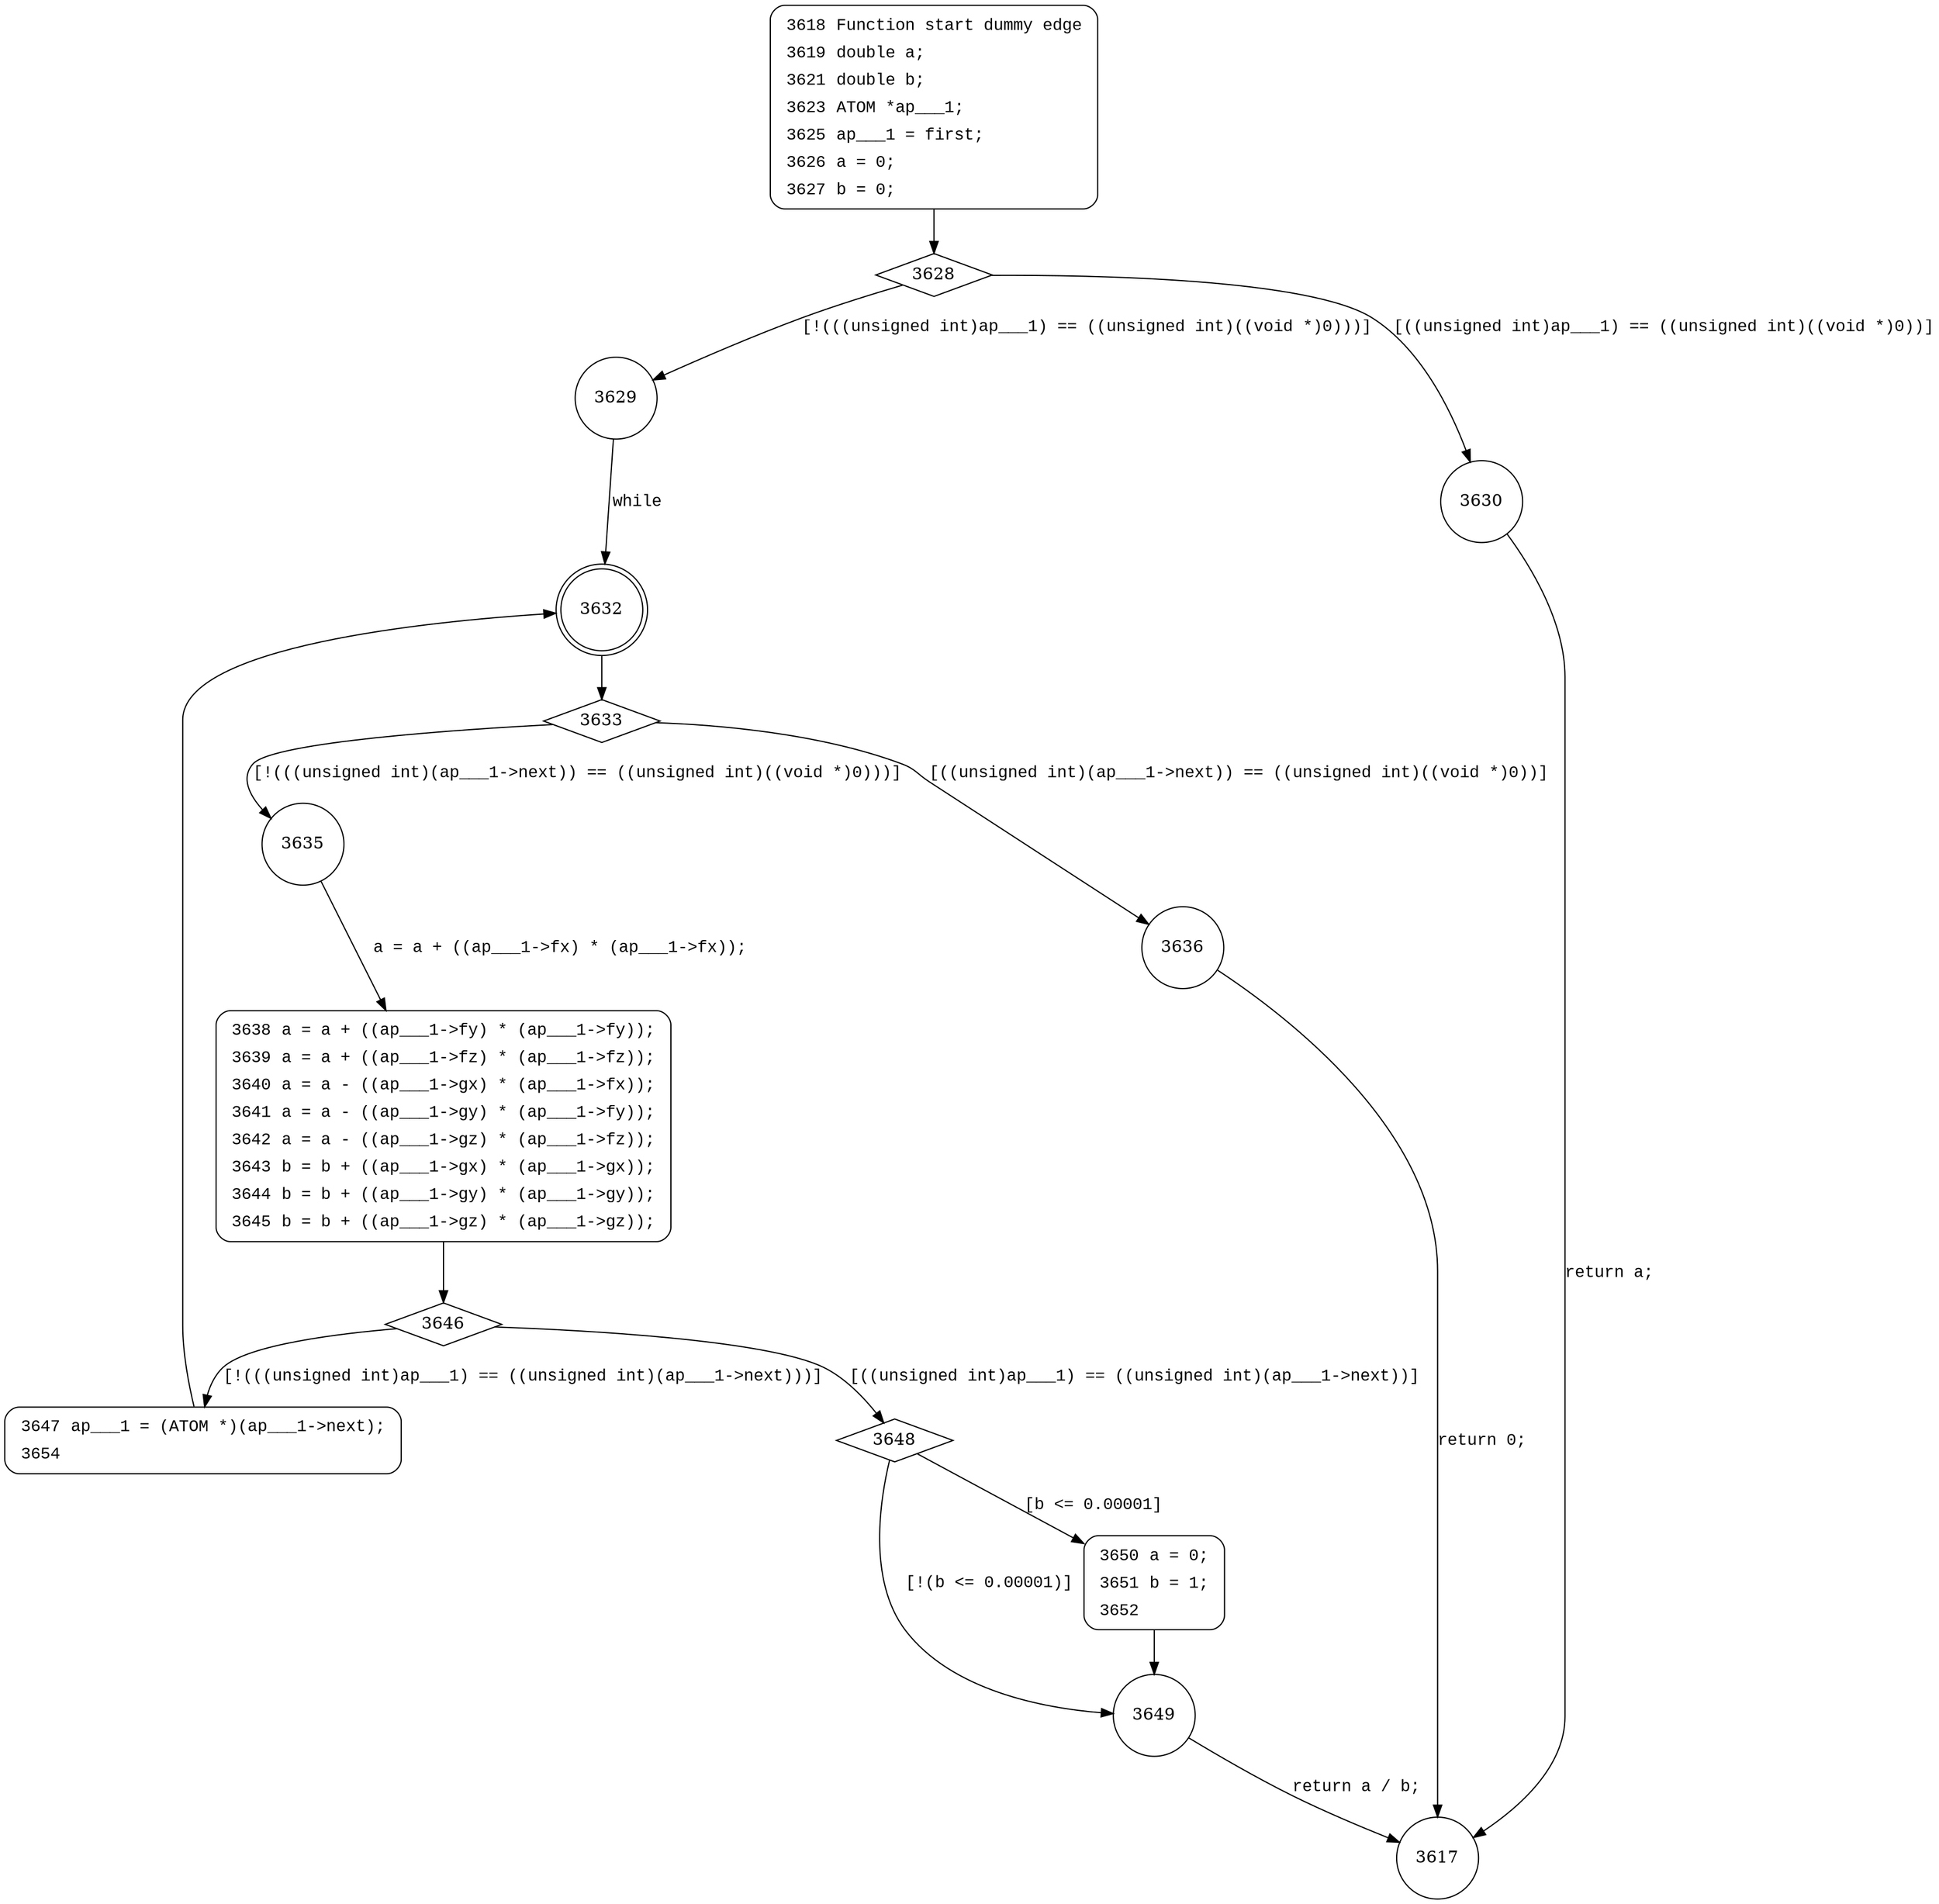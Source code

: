 digraph a_pr_beta {
3628 [shape="diamond"]
3629 [shape="circle"]
3630 [shape="circle"]
3632 [shape="doublecircle"]
3633 [shape="diamond"]
3635 [shape="circle"]
3636 [shape="circle"]
3638 [shape="circle"]
3646 [shape="diamond"]
3647 [shape="circle"]
3648 [shape="diamond"]
3649 [shape="circle"]
3650 [shape="circle"]
3617 [shape="circle"]
3618 [style="filled,bold" penwidth="1" fillcolor="white" fontname="Courier New" shape="Mrecord" label=<<table border="0" cellborder="0" cellpadding="3" bgcolor="white"><tr><td align="right">3618</td><td align="left">Function start dummy edge</td></tr><tr><td align="right">3619</td><td align="left">double a;</td></tr><tr><td align="right">3621</td><td align="left">double b;</td></tr><tr><td align="right">3623</td><td align="left">ATOM *ap___1;</td></tr><tr><td align="right">3625</td><td align="left">ap___1 = first;</td></tr><tr><td align="right">3626</td><td align="left">a = 0;</td></tr><tr><td align="right">3627</td><td align="left">b = 0;</td></tr></table>>]
3618 -> 3628[label=""]
3638 [style="filled,bold" penwidth="1" fillcolor="white" fontname="Courier New" shape="Mrecord" label=<<table border="0" cellborder="0" cellpadding="3" bgcolor="white"><tr><td align="right">3638</td><td align="left">a = a + ((ap___1-&gt;fy) * (ap___1-&gt;fy));</td></tr><tr><td align="right">3639</td><td align="left">a = a + ((ap___1-&gt;fz) * (ap___1-&gt;fz));</td></tr><tr><td align="right">3640</td><td align="left">a = a - ((ap___1-&gt;gx) * (ap___1-&gt;fx));</td></tr><tr><td align="right">3641</td><td align="left">a = a - ((ap___1-&gt;gy) * (ap___1-&gt;fy));</td></tr><tr><td align="right">3642</td><td align="left">a = a - ((ap___1-&gt;gz) * (ap___1-&gt;fz));</td></tr><tr><td align="right">3643</td><td align="left">b = b + ((ap___1-&gt;gx) * (ap___1-&gt;gx));</td></tr><tr><td align="right">3644</td><td align="left">b = b + ((ap___1-&gt;gy) * (ap___1-&gt;gy));</td></tr><tr><td align="right">3645</td><td align="left">b = b + ((ap___1-&gt;gz) * (ap___1-&gt;gz));</td></tr></table>>]
3638 -> 3646[label=""]
3650 [style="filled,bold" penwidth="1" fillcolor="white" fontname="Courier New" shape="Mrecord" label=<<table border="0" cellborder="0" cellpadding="3" bgcolor="white"><tr><td align="right">3650</td><td align="left">a = 0;</td></tr><tr><td align="right">3651</td><td align="left">b = 1;</td></tr><tr><td align="right">3652</td><td align="left"></td></tr></table>>]
3650 -> 3649[label=""]
3647 [style="filled,bold" penwidth="1" fillcolor="white" fontname="Courier New" shape="Mrecord" label=<<table border="0" cellborder="0" cellpadding="3" bgcolor="white"><tr><td align="right">3647</td><td align="left">ap___1 = (ATOM *)(ap___1-&gt;next);</td></tr><tr><td align="right">3654</td><td align="left"></td></tr></table>>]
3647 -> 3632[label=""]
3628 -> 3629 [label="[!(((unsigned int)ap___1) == ((unsigned int)((void *)0)))]" fontname="Courier New"]
3628 -> 3630 [label="[((unsigned int)ap___1) == ((unsigned int)((void *)0))]" fontname="Courier New"]
3629 -> 3632 [label="while" fontname="Courier New"]
3632 -> 3633 [label="" fontname="Courier New"]
3633 -> 3635 [label="[!(((unsigned int)(ap___1->next)) == ((unsigned int)((void *)0)))]" fontname="Courier New"]
3633 -> 3636 [label="[((unsigned int)(ap___1->next)) == ((unsigned int)((void *)0))]" fontname="Courier New"]
3635 -> 3638 [label="a = a + ((ap___1->fx) * (ap___1->fx));" fontname="Courier New"]
3646 -> 3647 [label="[!(((unsigned int)ap___1) == ((unsigned int)(ap___1->next)))]" fontname="Courier New"]
3646 -> 3648 [label="[((unsigned int)ap___1) == ((unsigned int)(ap___1->next))]" fontname="Courier New"]
3648 -> 3649 [label="[!(b <= 0.00001)]" fontname="Courier New"]
3648 -> 3650 [label="[b <= 0.00001]" fontname="Courier New"]
3649 -> 3617 [label="return a / b;" fontname="Courier New"]
3630 -> 3617 [label="return a;" fontname="Courier New"]
3636 -> 3617 [label="return 0;" fontname="Courier New"]
}